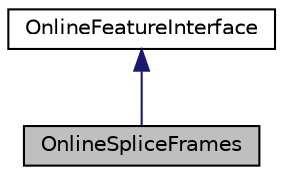 digraph "OnlineSpliceFrames"
{
  edge [fontname="Helvetica",fontsize="10",labelfontname="Helvetica",labelfontsize="10"];
  node [fontname="Helvetica",fontsize="10",shape=record];
  Node0 [label="OnlineSpliceFrames",height=0.2,width=0.4,color="black", fillcolor="grey75", style="filled", fontcolor="black"];
  Node1 -> Node0 [dir="back",color="midnightblue",fontsize="10",style="solid",fontname="Helvetica"];
  Node1 [label="OnlineFeatureInterface",height=0.2,width=0.4,color="black", fillcolor="white", style="filled",URL="$classkaldi_1_1OnlineFeatureInterface.html",tooltip="OnlineFeatureInterface is an interface for online feature processing (it is also usable in the offlin..."];
}
